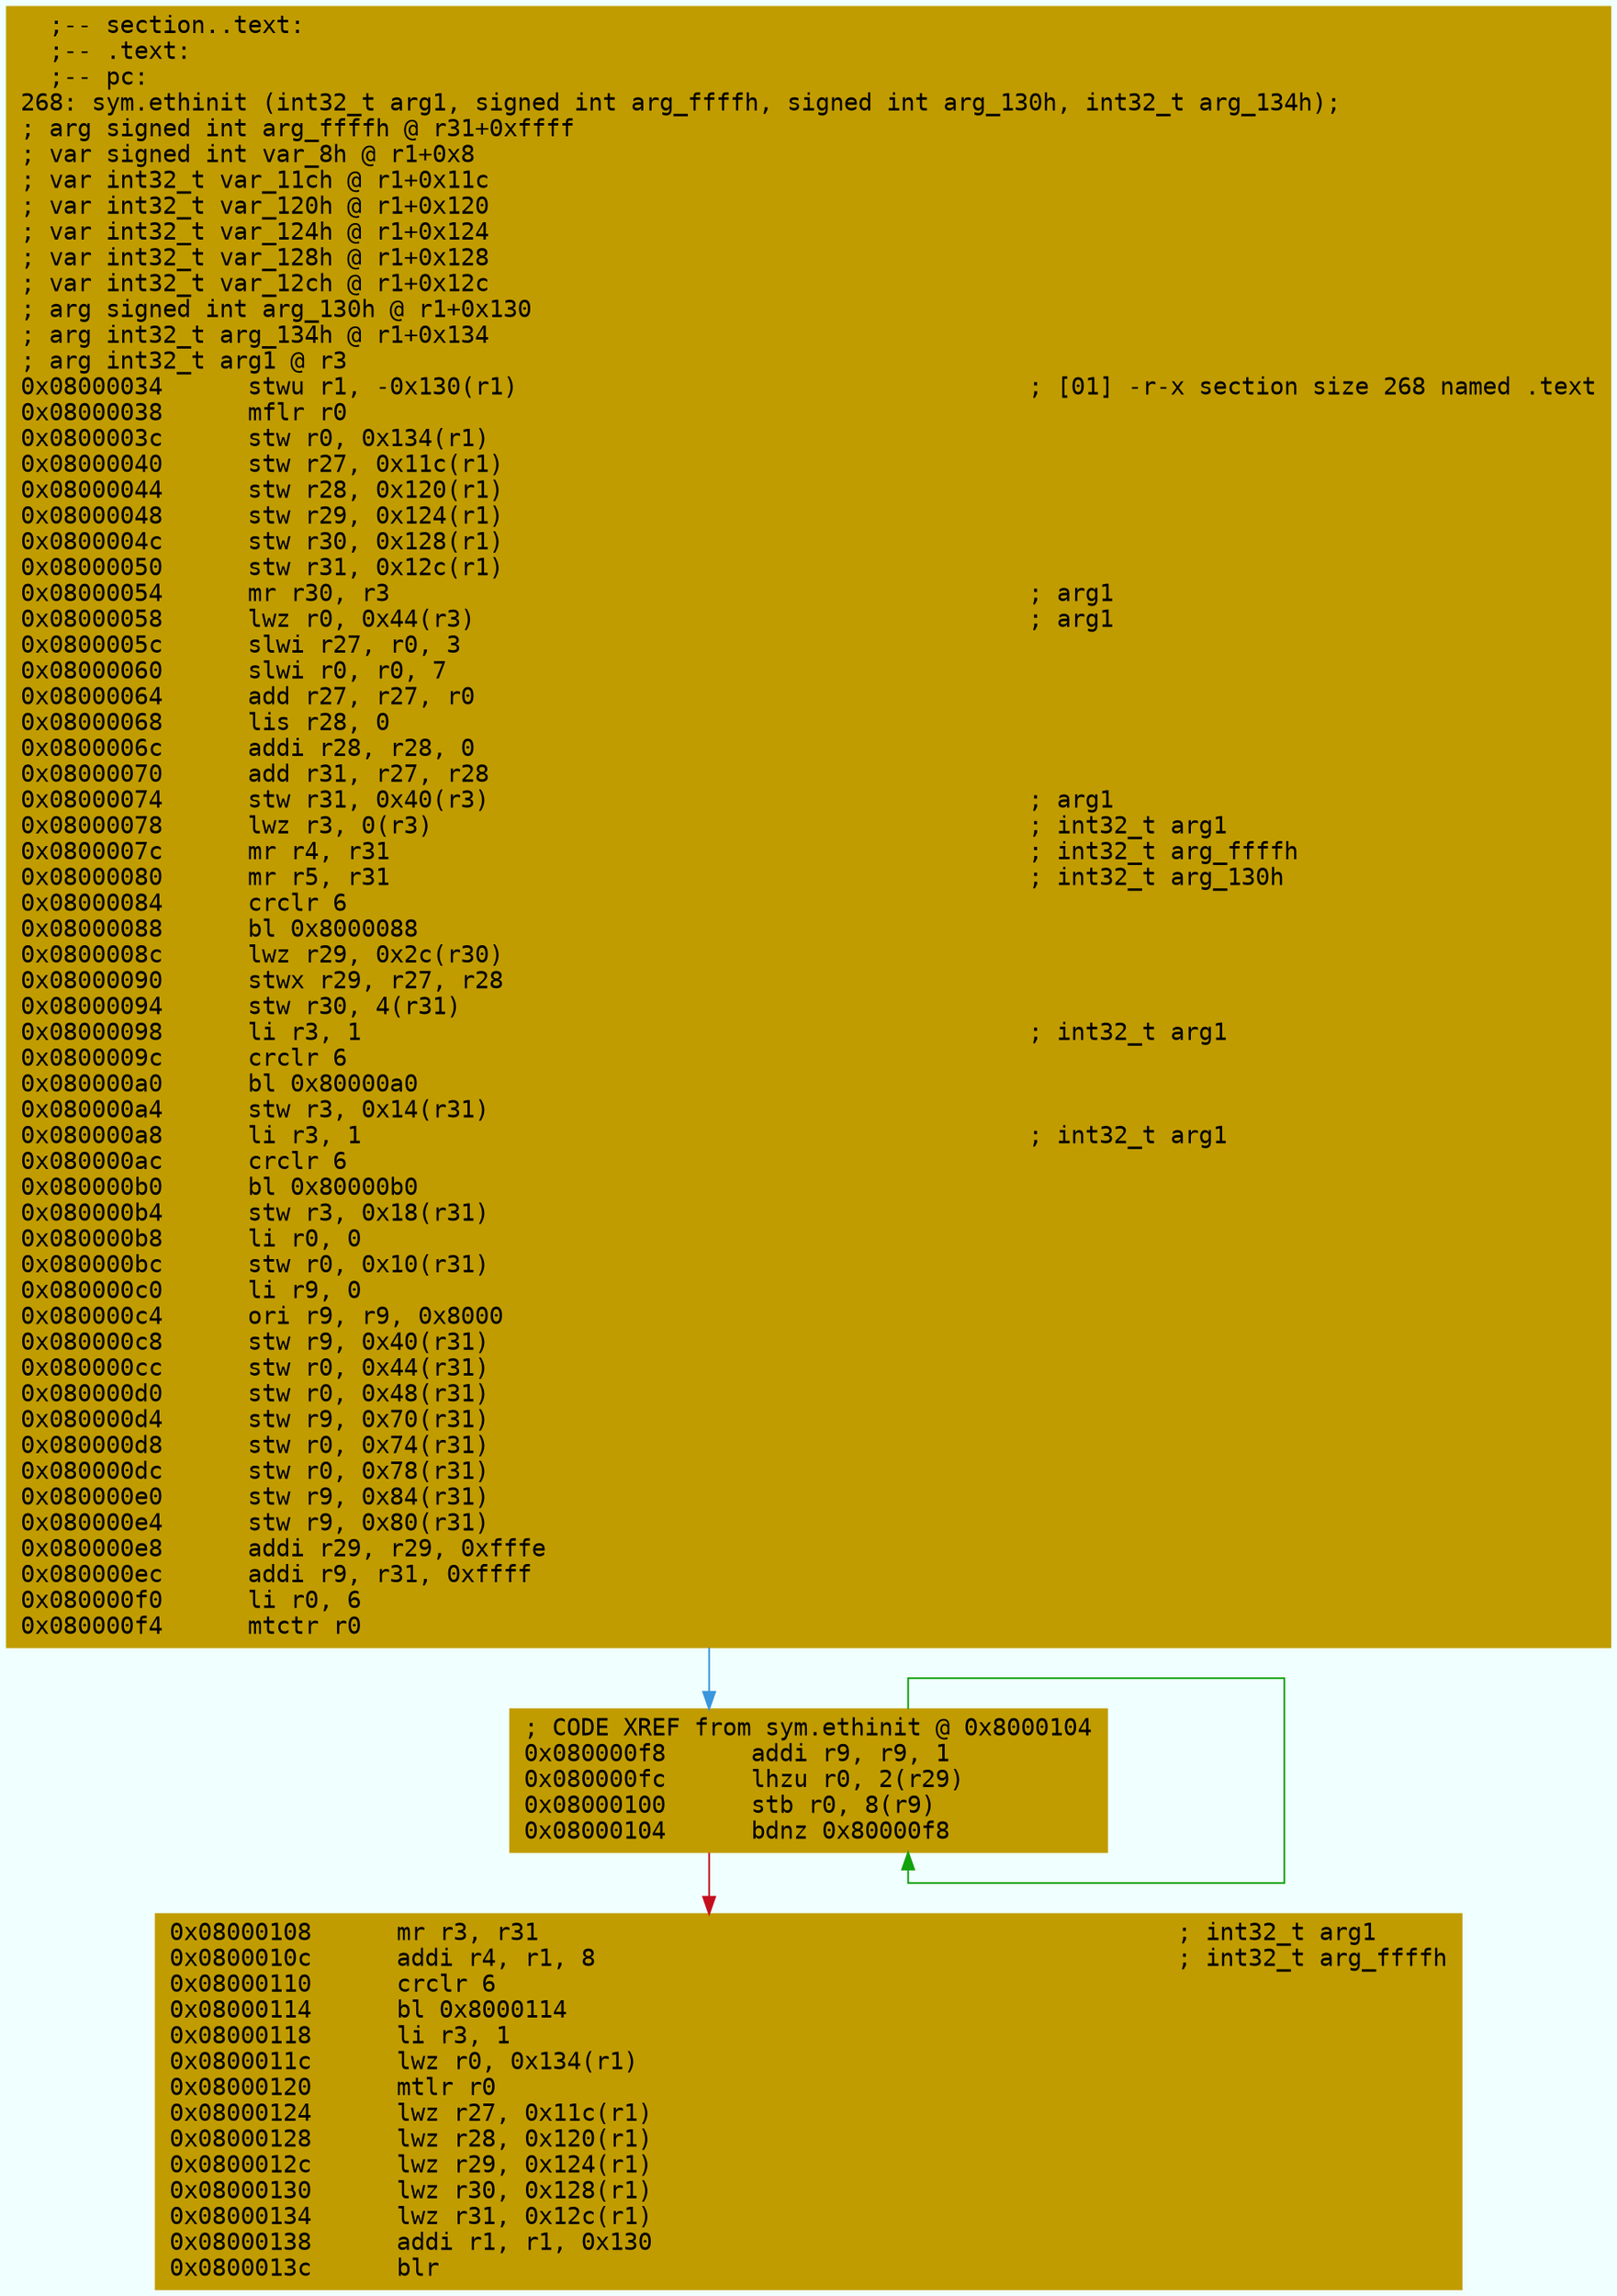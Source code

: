 digraph code {
	graph [bgcolor=azure fontsize=8 fontname="Courier" splines="ortho"];
	node [fillcolor=gray style=filled shape=box];
	edge [arrowhead="normal"];
	"0x08000034" [URL="sym.ethinit/0x08000034", fillcolor="#c19c00",color="#c19c00", fontname="Courier",label="  ;-- section..text:\l  ;-- .text:\l  ;-- pc:\l268: sym.ethinit (int32_t arg1, signed int arg_ffffh, signed int arg_130h, int32_t arg_134h);\l; arg signed int arg_ffffh @ r31+0xffff\l; var signed int var_8h @ r1+0x8\l; var int32_t var_11ch @ r1+0x11c\l; var int32_t var_120h @ r1+0x120\l; var int32_t var_124h @ r1+0x124\l; var int32_t var_128h @ r1+0x128\l; var int32_t var_12ch @ r1+0x12c\l; arg signed int arg_130h @ r1+0x130\l; arg int32_t arg_134h @ r1+0x134\l; arg int32_t arg1 @ r3\l0x08000034      stwu r1, -0x130(r1)                                    ; [01] -r-x section size 268 named .text\l0x08000038      mflr r0\l0x0800003c      stw r0, 0x134(r1)\l0x08000040      stw r27, 0x11c(r1)\l0x08000044      stw r28, 0x120(r1)\l0x08000048      stw r29, 0x124(r1)\l0x0800004c      stw r30, 0x128(r1)\l0x08000050      stw r31, 0x12c(r1)\l0x08000054      mr r30, r3                                             ; arg1\l0x08000058      lwz r0, 0x44(r3)                                       ; arg1\l0x0800005c      slwi r27, r0, 3\l0x08000060      slwi r0, r0, 7\l0x08000064      add r27, r27, r0\l0x08000068      lis r28, 0\l0x0800006c      addi r28, r28, 0\l0x08000070      add r31, r27, r28\l0x08000074      stw r31, 0x40(r3)                                      ; arg1\l0x08000078      lwz r3, 0(r3)                                          ; int32_t arg1\l0x0800007c      mr r4, r31                                             ; int32_t arg_ffffh\l0x08000080      mr r5, r31                                             ; int32_t arg_130h\l0x08000084      crclr 6\l0x08000088      bl 0x8000088\l0x0800008c      lwz r29, 0x2c(r30)\l0x08000090      stwx r29, r27, r28\l0x08000094      stw r30, 4(r31)\l0x08000098      li r3, 1                                               ; int32_t arg1\l0x0800009c      crclr 6\l0x080000a0      bl 0x80000a0\l0x080000a4      stw r3, 0x14(r31)\l0x080000a8      li r3, 1                                               ; int32_t arg1\l0x080000ac      crclr 6\l0x080000b0      bl 0x80000b0\l0x080000b4      stw r3, 0x18(r31)\l0x080000b8      li r0, 0\l0x080000bc      stw r0, 0x10(r31)\l0x080000c0      li r9, 0\l0x080000c4      ori r9, r9, 0x8000\l0x080000c8      stw r9, 0x40(r31)\l0x080000cc      stw r0, 0x44(r31)\l0x080000d0      stw r0, 0x48(r31)\l0x080000d4      stw r9, 0x70(r31)\l0x080000d8      stw r0, 0x74(r31)\l0x080000dc      stw r0, 0x78(r31)\l0x080000e0      stw r9, 0x84(r31)\l0x080000e4      stw r9, 0x80(r31)\l0x080000e8      addi r29, r29, 0xfffe\l0x080000ec      addi r9, r31, 0xffff\l0x080000f0      li r0, 6\l0x080000f4      mtctr r0\l"]
	"0x080000f8" [URL="sym.ethinit/0x080000f8", fillcolor="#c19c00",color="#c19c00", fontname="Courier",label="; CODE XREF from sym.ethinit @ 0x8000104\l0x080000f8      addi r9, r9, 1\l0x080000fc      lhzu r0, 2(r29)\l0x08000100      stb r0, 8(r9)\l0x08000104      bdnz 0x80000f8\l"]
	"0x08000108" [URL="sym.ethinit/0x08000108", fillcolor="#c19c00",color="#c19c00", fontname="Courier",label="0x08000108      mr r3, r31                                             ; int32_t arg1\l0x0800010c      addi r4, r1, 8                                         ; int32_t arg_ffffh\l0x08000110      crclr 6\l0x08000114      bl 0x8000114\l0x08000118      li r3, 1\l0x0800011c      lwz r0, 0x134(r1)\l0x08000120      mtlr r0\l0x08000124      lwz r27, 0x11c(r1)\l0x08000128      lwz r28, 0x120(r1)\l0x0800012c      lwz r29, 0x124(r1)\l0x08000130      lwz r30, 0x128(r1)\l0x08000134      lwz r31, 0x12c(r1)\l0x08000138      addi r1, r1, 0x130\l0x0800013c      blr\l"]
        "0x08000034" -> "0x080000f8" [color="#3a96dd"];
        "0x080000f8" -> "0x080000f8" [color="#13a10e"];
        "0x080000f8" -> "0x08000108" [color="#c50f1f"];
}
